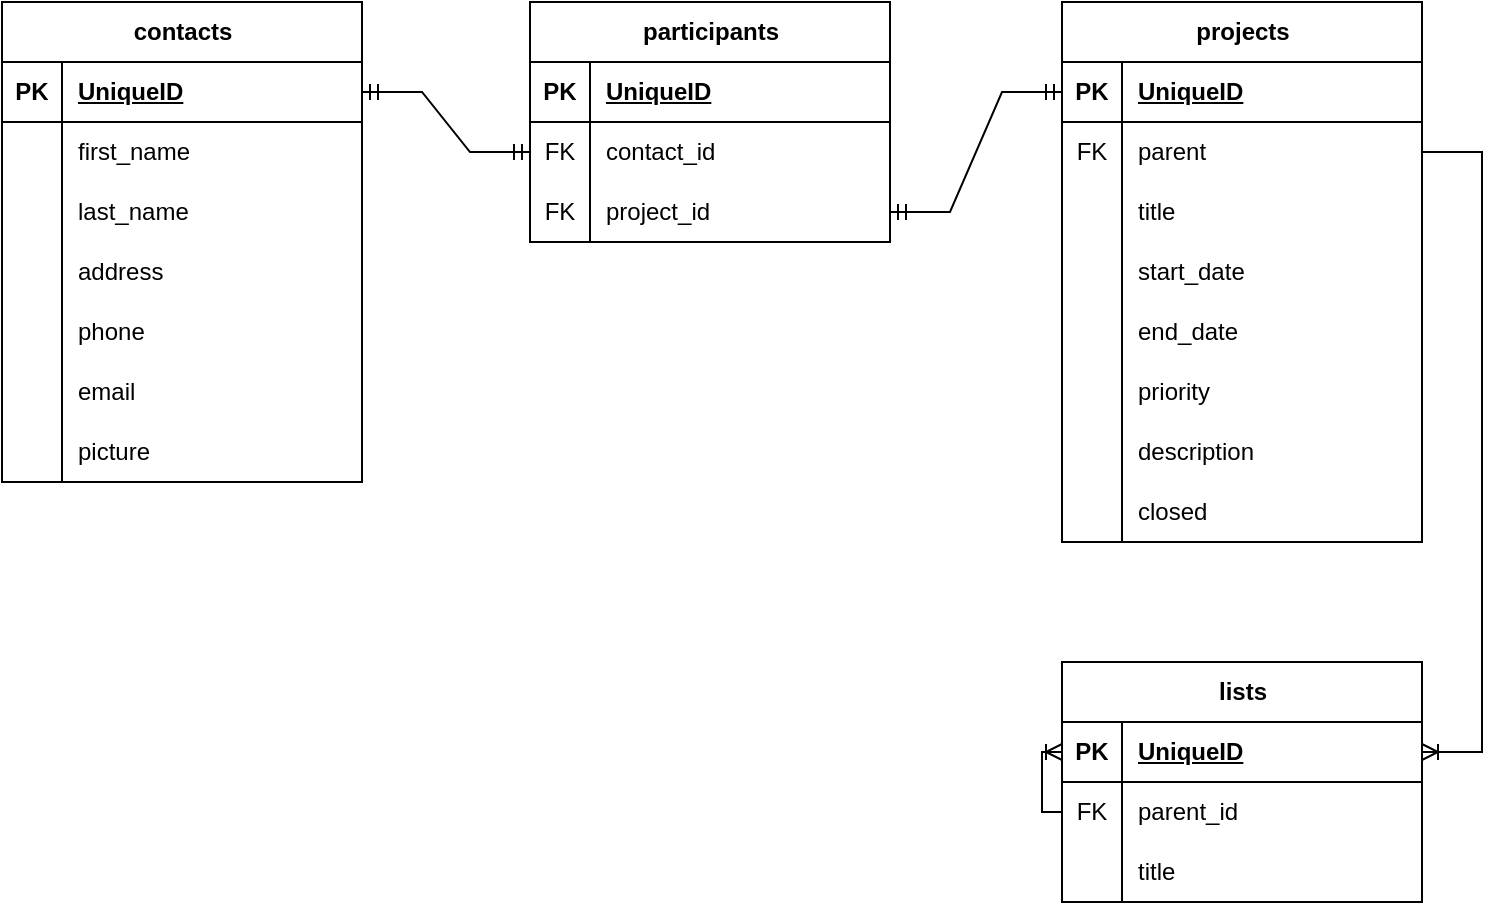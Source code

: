 <mxfile version="23.1.0" type="device" pages="2">
  <diagram name="Projekt" id="tBqUPEltD3KnJWZq26Ns">
    <mxGraphModel dx="1050" dy="617" grid="1" gridSize="10" guides="1" tooltips="1" connect="1" arrows="1" fold="1" page="1" pageScale="1" pageWidth="827" pageHeight="1169" math="0" shadow="0">
      <root>
        <mxCell id="0" />
        <mxCell id="1" parent="0" />
        <mxCell id="GG5JeXf6VGito8hK17r1-1" value="participants" style="shape=table;startSize=30;container=1;collapsible=1;childLayout=tableLayout;fixedRows=1;rowLines=0;fontStyle=1;align=center;resizeLast=1;html=1;" vertex="1" parent="1">
          <mxGeometry x="324" y="420" width="180" height="120" as="geometry" />
        </mxCell>
        <mxCell id="GG5JeXf6VGito8hK17r1-2" value="" style="shape=tableRow;horizontal=0;startSize=0;swimlaneHead=0;swimlaneBody=0;fillColor=none;collapsible=0;dropTarget=0;points=[[0,0.5],[1,0.5]];portConstraint=eastwest;top=0;left=0;right=0;bottom=1;" vertex="1" parent="GG5JeXf6VGito8hK17r1-1">
          <mxGeometry y="30" width="180" height="30" as="geometry" />
        </mxCell>
        <mxCell id="GG5JeXf6VGito8hK17r1-3" value="PK" style="shape=partialRectangle;connectable=0;fillColor=none;top=0;left=0;bottom=0;right=0;fontStyle=1;overflow=hidden;whiteSpace=wrap;html=1;" vertex="1" parent="GG5JeXf6VGito8hK17r1-2">
          <mxGeometry width="30" height="30" as="geometry">
            <mxRectangle width="30" height="30" as="alternateBounds" />
          </mxGeometry>
        </mxCell>
        <mxCell id="GG5JeXf6VGito8hK17r1-4" value="UniqueID" style="shape=partialRectangle;connectable=0;fillColor=none;top=0;left=0;bottom=0;right=0;align=left;spacingLeft=6;fontStyle=5;overflow=hidden;whiteSpace=wrap;html=1;" vertex="1" parent="GG5JeXf6VGito8hK17r1-2">
          <mxGeometry x="30" width="150" height="30" as="geometry">
            <mxRectangle width="150" height="30" as="alternateBounds" />
          </mxGeometry>
        </mxCell>
        <mxCell id="GG5JeXf6VGito8hK17r1-5" value="" style="shape=tableRow;horizontal=0;startSize=0;swimlaneHead=0;swimlaneBody=0;fillColor=none;collapsible=0;dropTarget=0;points=[[0,0.5],[1,0.5]];portConstraint=eastwest;top=0;left=0;right=0;bottom=0;" vertex="1" parent="GG5JeXf6VGito8hK17r1-1">
          <mxGeometry y="60" width="180" height="30" as="geometry" />
        </mxCell>
        <mxCell id="GG5JeXf6VGito8hK17r1-6" value="FK" style="shape=partialRectangle;connectable=0;fillColor=none;top=0;left=0;bottom=0;right=0;editable=1;overflow=hidden;whiteSpace=wrap;html=1;" vertex="1" parent="GG5JeXf6VGito8hK17r1-5">
          <mxGeometry width="30" height="30" as="geometry">
            <mxRectangle width="30" height="30" as="alternateBounds" />
          </mxGeometry>
        </mxCell>
        <mxCell id="GG5JeXf6VGito8hK17r1-7" value="contact_id" style="shape=partialRectangle;connectable=0;fillColor=none;top=0;left=0;bottom=0;right=0;align=left;spacingLeft=6;overflow=hidden;whiteSpace=wrap;html=1;" vertex="1" parent="GG5JeXf6VGito8hK17r1-5">
          <mxGeometry x="30" width="150" height="30" as="geometry">
            <mxRectangle width="150" height="30" as="alternateBounds" />
          </mxGeometry>
        </mxCell>
        <mxCell id="GG5JeXf6VGito8hK17r1-8" value="" style="shape=tableRow;horizontal=0;startSize=0;swimlaneHead=0;swimlaneBody=0;fillColor=none;collapsible=0;dropTarget=0;points=[[0,0.5],[1,0.5]];portConstraint=eastwest;top=0;left=0;right=0;bottom=0;" vertex="1" parent="GG5JeXf6VGito8hK17r1-1">
          <mxGeometry y="90" width="180" height="30" as="geometry" />
        </mxCell>
        <mxCell id="GG5JeXf6VGito8hK17r1-9" value="FK" style="shape=partialRectangle;connectable=0;fillColor=none;top=0;left=0;bottom=0;right=0;editable=1;overflow=hidden;whiteSpace=wrap;html=1;" vertex="1" parent="GG5JeXf6VGito8hK17r1-8">
          <mxGeometry width="30" height="30" as="geometry">
            <mxRectangle width="30" height="30" as="alternateBounds" />
          </mxGeometry>
        </mxCell>
        <mxCell id="GG5JeXf6VGito8hK17r1-10" value="project_id" style="shape=partialRectangle;connectable=0;fillColor=none;top=0;left=0;bottom=0;right=0;align=left;spacingLeft=6;overflow=hidden;whiteSpace=wrap;html=1;" vertex="1" parent="GG5JeXf6VGito8hK17r1-8">
          <mxGeometry x="30" width="150" height="30" as="geometry">
            <mxRectangle width="150" height="30" as="alternateBounds" />
          </mxGeometry>
        </mxCell>
        <mxCell id="GG5JeXf6VGito8hK17r1-14" value="projects" style="shape=table;startSize=30;container=1;collapsible=1;childLayout=tableLayout;fixedRows=1;rowLines=0;fontStyle=1;align=center;resizeLast=1;html=1;" vertex="1" parent="1">
          <mxGeometry x="590" y="420" width="180" height="270" as="geometry">
            <mxRectangle x="520" y="440" width="70" height="30" as="alternateBounds" />
          </mxGeometry>
        </mxCell>
        <mxCell id="GG5JeXf6VGito8hK17r1-15" value="" style="shape=tableRow;horizontal=0;startSize=0;swimlaneHead=0;swimlaneBody=0;fillColor=none;collapsible=0;dropTarget=0;points=[[0,0.5],[1,0.5]];portConstraint=eastwest;top=0;left=0;right=0;bottom=1;" vertex="1" parent="GG5JeXf6VGito8hK17r1-14">
          <mxGeometry y="30" width="180" height="30" as="geometry" />
        </mxCell>
        <mxCell id="GG5JeXf6VGito8hK17r1-16" value="PK" style="shape=partialRectangle;connectable=0;fillColor=none;top=0;left=0;bottom=0;right=0;fontStyle=1;overflow=hidden;whiteSpace=wrap;html=1;" vertex="1" parent="GG5JeXf6VGito8hK17r1-15">
          <mxGeometry width="30" height="30" as="geometry">
            <mxRectangle width="30" height="30" as="alternateBounds" />
          </mxGeometry>
        </mxCell>
        <mxCell id="GG5JeXf6VGito8hK17r1-17" value="UniqueID" style="shape=partialRectangle;connectable=0;fillColor=none;top=0;left=0;bottom=0;right=0;align=left;spacingLeft=6;fontStyle=5;overflow=hidden;whiteSpace=wrap;html=1;" vertex="1" parent="GG5JeXf6VGito8hK17r1-15">
          <mxGeometry x="30" width="150" height="30" as="geometry">
            <mxRectangle width="150" height="30" as="alternateBounds" />
          </mxGeometry>
        </mxCell>
        <mxCell id="GG5JeXf6VGito8hK17r1-119" value="" style="shape=tableRow;horizontal=0;startSize=0;swimlaneHead=0;swimlaneBody=0;fillColor=none;collapsible=0;dropTarget=0;points=[[0,0.5],[1,0.5]];portConstraint=eastwest;top=0;left=0;right=0;bottom=0;" vertex="1" parent="GG5JeXf6VGito8hK17r1-14">
          <mxGeometry y="60" width="180" height="30" as="geometry" />
        </mxCell>
        <mxCell id="GG5JeXf6VGito8hK17r1-120" value="FK" style="shape=partialRectangle;connectable=0;fillColor=none;top=0;left=0;bottom=0;right=0;editable=1;overflow=hidden;whiteSpace=wrap;html=1;" vertex="1" parent="GG5JeXf6VGito8hK17r1-119">
          <mxGeometry width="30" height="30" as="geometry">
            <mxRectangle width="30" height="30" as="alternateBounds" />
          </mxGeometry>
        </mxCell>
        <mxCell id="GG5JeXf6VGito8hK17r1-121" value="parent" style="shape=partialRectangle;connectable=0;fillColor=none;top=0;left=0;bottom=0;right=0;align=left;spacingLeft=6;overflow=hidden;whiteSpace=wrap;html=1;" vertex="1" parent="GG5JeXf6VGito8hK17r1-119">
          <mxGeometry x="30" width="150" height="30" as="geometry">
            <mxRectangle width="150" height="30" as="alternateBounds" />
          </mxGeometry>
        </mxCell>
        <mxCell id="GG5JeXf6VGito8hK17r1-18" value="" style="shape=tableRow;horizontal=0;startSize=0;swimlaneHead=0;swimlaneBody=0;fillColor=none;collapsible=0;dropTarget=0;points=[[0,0.5],[1,0.5]];portConstraint=eastwest;top=0;left=0;right=0;bottom=0;" vertex="1" parent="GG5JeXf6VGito8hK17r1-14">
          <mxGeometry y="90" width="180" height="30" as="geometry" />
        </mxCell>
        <mxCell id="GG5JeXf6VGito8hK17r1-19" value="" style="shape=partialRectangle;connectable=0;fillColor=none;top=0;left=0;bottom=0;right=0;editable=1;overflow=hidden;whiteSpace=wrap;html=1;" vertex="1" parent="GG5JeXf6VGito8hK17r1-18">
          <mxGeometry width="30" height="30" as="geometry">
            <mxRectangle width="30" height="30" as="alternateBounds" />
          </mxGeometry>
        </mxCell>
        <mxCell id="GG5JeXf6VGito8hK17r1-20" value="title" style="shape=partialRectangle;connectable=0;fillColor=none;top=0;left=0;bottom=0;right=0;align=left;spacingLeft=6;overflow=hidden;whiteSpace=wrap;html=1;" vertex="1" parent="GG5JeXf6VGito8hK17r1-18">
          <mxGeometry x="30" width="150" height="30" as="geometry">
            <mxRectangle width="150" height="30" as="alternateBounds" />
          </mxGeometry>
        </mxCell>
        <mxCell id="GG5JeXf6VGito8hK17r1-21" value="" style="shape=tableRow;horizontal=0;startSize=0;swimlaneHead=0;swimlaneBody=0;fillColor=none;collapsible=0;dropTarget=0;points=[[0,0.5],[1,0.5]];portConstraint=eastwest;top=0;left=0;right=0;bottom=0;" vertex="1" parent="GG5JeXf6VGito8hK17r1-14">
          <mxGeometry y="120" width="180" height="30" as="geometry" />
        </mxCell>
        <mxCell id="GG5JeXf6VGito8hK17r1-22" value="" style="shape=partialRectangle;connectable=0;fillColor=none;top=0;left=0;bottom=0;right=0;editable=1;overflow=hidden;whiteSpace=wrap;html=1;" vertex="1" parent="GG5JeXf6VGito8hK17r1-21">
          <mxGeometry width="30" height="30" as="geometry">
            <mxRectangle width="30" height="30" as="alternateBounds" />
          </mxGeometry>
        </mxCell>
        <mxCell id="GG5JeXf6VGito8hK17r1-23" value="start_date" style="shape=partialRectangle;connectable=0;fillColor=none;top=0;left=0;bottom=0;right=0;align=left;spacingLeft=6;overflow=hidden;whiteSpace=wrap;html=1;" vertex="1" parent="GG5JeXf6VGito8hK17r1-21">
          <mxGeometry x="30" width="150" height="30" as="geometry">
            <mxRectangle width="150" height="30" as="alternateBounds" />
          </mxGeometry>
        </mxCell>
        <mxCell id="GG5JeXf6VGito8hK17r1-24" value="" style="shape=tableRow;horizontal=0;startSize=0;swimlaneHead=0;swimlaneBody=0;fillColor=none;collapsible=0;dropTarget=0;points=[[0,0.5],[1,0.5]];portConstraint=eastwest;top=0;left=0;right=0;bottom=0;" vertex="1" parent="GG5JeXf6VGito8hK17r1-14">
          <mxGeometry y="150" width="180" height="30" as="geometry" />
        </mxCell>
        <mxCell id="GG5JeXf6VGito8hK17r1-25" value="" style="shape=partialRectangle;connectable=0;fillColor=none;top=0;left=0;bottom=0;right=0;editable=1;overflow=hidden;whiteSpace=wrap;html=1;" vertex="1" parent="GG5JeXf6VGito8hK17r1-24">
          <mxGeometry width="30" height="30" as="geometry">
            <mxRectangle width="30" height="30" as="alternateBounds" />
          </mxGeometry>
        </mxCell>
        <mxCell id="GG5JeXf6VGito8hK17r1-26" value="end_date" style="shape=partialRectangle;connectable=0;fillColor=none;top=0;left=0;bottom=0;right=0;align=left;spacingLeft=6;overflow=hidden;whiteSpace=wrap;html=1;" vertex="1" parent="GG5JeXf6VGito8hK17r1-24">
          <mxGeometry x="30" width="150" height="30" as="geometry">
            <mxRectangle width="150" height="30" as="alternateBounds" />
          </mxGeometry>
        </mxCell>
        <mxCell id="GG5JeXf6VGito8hK17r1-39" value="" style="shape=tableRow;horizontal=0;startSize=0;swimlaneHead=0;swimlaneBody=0;fillColor=none;collapsible=0;dropTarget=0;points=[[0,0.5],[1,0.5]];portConstraint=eastwest;top=0;left=0;right=0;bottom=0;" vertex="1" parent="GG5JeXf6VGito8hK17r1-14">
          <mxGeometry y="180" width="180" height="30" as="geometry" />
        </mxCell>
        <mxCell id="GG5JeXf6VGito8hK17r1-40" value="" style="shape=partialRectangle;connectable=0;fillColor=none;top=0;left=0;bottom=0;right=0;editable=1;overflow=hidden;whiteSpace=wrap;html=1;" vertex="1" parent="GG5JeXf6VGito8hK17r1-39">
          <mxGeometry width="30" height="30" as="geometry">
            <mxRectangle width="30" height="30" as="alternateBounds" />
          </mxGeometry>
        </mxCell>
        <mxCell id="GG5JeXf6VGito8hK17r1-41" value="priority" style="shape=partialRectangle;connectable=0;fillColor=none;top=0;left=0;bottom=0;right=0;align=left;spacingLeft=6;overflow=hidden;whiteSpace=wrap;html=1;" vertex="1" parent="GG5JeXf6VGito8hK17r1-39">
          <mxGeometry x="30" width="150" height="30" as="geometry">
            <mxRectangle width="150" height="30" as="alternateBounds" />
          </mxGeometry>
        </mxCell>
        <mxCell id="GG5JeXf6VGito8hK17r1-33" value="" style="shape=tableRow;horizontal=0;startSize=0;swimlaneHead=0;swimlaneBody=0;fillColor=none;collapsible=0;dropTarget=0;points=[[0,0.5],[1,0.5]];portConstraint=eastwest;top=0;left=0;right=0;bottom=0;" vertex="1" parent="GG5JeXf6VGito8hK17r1-14">
          <mxGeometry y="210" width="180" height="30" as="geometry" />
        </mxCell>
        <mxCell id="GG5JeXf6VGito8hK17r1-34" value="" style="shape=partialRectangle;connectable=0;fillColor=none;top=0;left=0;bottom=0;right=0;editable=1;overflow=hidden;whiteSpace=wrap;html=1;" vertex="1" parent="GG5JeXf6VGito8hK17r1-33">
          <mxGeometry width="30" height="30" as="geometry">
            <mxRectangle width="30" height="30" as="alternateBounds" />
          </mxGeometry>
        </mxCell>
        <mxCell id="GG5JeXf6VGito8hK17r1-35" value="description" style="shape=partialRectangle;connectable=0;fillColor=none;top=0;left=0;bottom=0;right=0;align=left;spacingLeft=6;overflow=hidden;whiteSpace=wrap;html=1;" vertex="1" parent="GG5JeXf6VGito8hK17r1-33">
          <mxGeometry x="30" width="150" height="30" as="geometry">
            <mxRectangle width="150" height="30" as="alternateBounds" />
          </mxGeometry>
        </mxCell>
        <mxCell id="GG5JeXf6VGito8hK17r1-101" value="" style="shape=tableRow;horizontal=0;startSize=0;swimlaneHead=0;swimlaneBody=0;fillColor=none;collapsible=0;dropTarget=0;points=[[0,0.5],[1,0.5]];portConstraint=eastwest;top=0;left=0;right=0;bottom=0;" vertex="1" parent="GG5JeXf6VGito8hK17r1-14">
          <mxGeometry y="240" width="180" height="30" as="geometry" />
        </mxCell>
        <mxCell id="GG5JeXf6VGito8hK17r1-102" value="" style="shape=partialRectangle;connectable=0;fillColor=none;top=0;left=0;bottom=0;right=0;editable=1;overflow=hidden;whiteSpace=wrap;html=1;" vertex="1" parent="GG5JeXf6VGito8hK17r1-101">
          <mxGeometry width="30" height="30" as="geometry">
            <mxRectangle width="30" height="30" as="alternateBounds" />
          </mxGeometry>
        </mxCell>
        <mxCell id="GG5JeXf6VGito8hK17r1-103" value="closed" style="shape=partialRectangle;connectable=0;fillColor=none;top=0;left=0;bottom=0;right=0;align=left;spacingLeft=6;overflow=hidden;whiteSpace=wrap;html=1;" vertex="1" parent="GG5JeXf6VGito8hK17r1-101">
          <mxGeometry x="30" width="150" height="30" as="geometry">
            <mxRectangle width="150" height="30" as="alternateBounds" />
          </mxGeometry>
        </mxCell>
        <mxCell id="GG5JeXf6VGito8hK17r1-27" value="" style="shape=tableRow;horizontal=0;startSize=0;swimlaneHead=0;swimlaneBody=0;fillColor=none;collapsible=0;dropTarget=0;points=[[0,0.5],[1,0.5]];portConstraint=eastwest;top=0;left=0;right=0;bottom=0;" vertex="1" parent="1">
          <mxGeometry x="520" y="590" width="180" height="30" as="geometry" />
        </mxCell>
        <mxCell id="GG5JeXf6VGito8hK17r1-28" value="" style="shape=partialRectangle;connectable=0;fillColor=none;top=0;left=0;bottom=0;right=0;editable=1;overflow=hidden;whiteSpace=wrap;html=1;" vertex="1" parent="GG5JeXf6VGito8hK17r1-27">
          <mxGeometry width="30" height="30" as="geometry">
            <mxRectangle width="30" height="30" as="alternateBounds" />
          </mxGeometry>
        </mxCell>
        <mxCell id="GG5JeXf6VGito8hK17r1-64" value="contacts" style="shape=table;startSize=30;container=1;collapsible=1;childLayout=tableLayout;fixedRows=1;rowLines=0;fontStyle=1;align=center;resizeLast=1;html=1;" vertex="1" parent="1">
          <mxGeometry x="60" y="420" width="180" height="240" as="geometry" />
        </mxCell>
        <mxCell id="GG5JeXf6VGito8hK17r1-65" value="" style="shape=tableRow;horizontal=0;startSize=0;swimlaneHead=0;swimlaneBody=0;fillColor=none;collapsible=0;dropTarget=0;points=[[0,0.5],[1,0.5]];portConstraint=eastwest;top=0;left=0;right=0;bottom=1;" vertex="1" parent="GG5JeXf6VGito8hK17r1-64">
          <mxGeometry y="30" width="180" height="30" as="geometry" />
        </mxCell>
        <mxCell id="GG5JeXf6VGito8hK17r1-66" value="PK" style="shape=partialRectangle;connectable=0;fillColor=none;top=0;left=0;bottom=0;right=0;fontStyle=1;overflow=hidden;whiteSpace=wrap;html=1;" vertex="1" parent="GG5JeXf6VGito8hK17r1-65">
          <mxGeometry width="30" height="30" as="geometry">
            <mxRectangle width="30" height="30" as="alternateBounds" />
          </mxGeometry>
        </mxCell>
        <mxCell id="GG5JeXf6VGito8hK17r1-67" value="UniqueID" style="shape=partialRectangle;connectable=0;fillColor=none;top=0;left=0;bottom=0;right=0;align=left;spacingLeft=6;fontStyle=5;overflow=hidden;whiteSpace=wrap;html=1;" vertex="1" parent="GG5JeXf6VGito8hK17r1-65">
          <mxGeometry x="30" width="150" height="30" as="geometry">
            <mxRectangle width="150" height="30" as="alternateBounds" />
          </mxGeometry>
        </mxCell>
        <mxCell id="GG5JeXf6VGito8hK17r1-68" value="" style="shape=tableRow;horizontal=0;startSize=0;swimlaneHead=0;swimlaneBody=0;fillColor=none;collapsible=0;dropTarget=0;points=[[0,0.5],[1,0.5]];portConstraint=eastwest;top=0;left=0;right=0;bottom=0;" vertex="1" parent="GG5JeXf6VGito8hK17r1-64">
          <mxGeometry y="60" width="180" height="30" as="geometry" />
        </mxCell>
        <mxCell id="GG5JeXf6VGito8hK17r1-69" value="" style="shape=partialRectangle;connectable=0;fillColor=none;top=0;left=0;bottom=0;right=0;editable=1;overflow=hidden;whiteSpace=wrap;html=1;" vertex="1" parent="GG5JeXf6VGito8hK17r1-68">
          <mxGeometry width="30" height="30" as="geometry">
            <mxRectangle width="30" height="30" as="alternateBounds" />
          </mxGeometry>
        </mxCell>
        <mxCell id="GG5JeXf6VGito8hK17r1-70" value="first_name&lt;span style=&quot;white-space: pre;&quot;&gt;&#x9;&lt;/span&gt;" style="shape=partialRectangle;connectable=0;fillColor=none;top=0;left=0;bottom=0;right=0;align=left;spacingLeft=6;overflow=hidden;whiteSpace=wrap;html=1;" vertex="1" parent="GG5JeXf6VGito8hK17r1-68">
          <mxGeometry x="30" width="150" height="30" as="geometry">
            <mxRectangle width="150" height="30" as="alternateBounds" />
          </mxGeometry>
        </mxCell>
        <mxCell id="GG5JeXf6VGito8hK17r1-71" value="" style="shape=tableRow;horizontal=0;startSize=0;swimlaneHead=0;swimlaneBody=0;fillColor=none;collapsible=0;dropTarget=0;points=[[0,0.5],[1,0.5]];portConstraint=eastwest;top=0;left=0;right=0;bottom=0;" vertex="1" parent="GG5JeXf6VGito8hK17r1-64">
          <mxGeometry y="90" width="180" height="30" as="geometry" />
        </mxCell>
        <mxCell id="GG5JeXf6VGito8hK17r1-72" value="" style="shape=partialRectangle;connectable=0;fillColor=none;top=0;left=0;bottom=0;right=0;editable=1;overflow=hidden;whiteSpace=wrap;html=1;" vertex="1" parent="GG5JeXf6VGito8hK17r1-71">
          <mxGeometry width="30" height="30" as="geometry">
            <mxRectangle width="30" height="30" as="alternateBounds" />
          </mxGeometry>
        </mxCell>
        <mxCell id="GG5JeXf6VGito8hK17r1-73" value="last_name" style="shape=partialRectangle;connectable=0;fillColor=none;top=0;left=0;bottom=0;right=0;align=left;spacingLeft=6;overflow=hidden;whiteSpace=wrap;html=1;" vertex="1" parent="GG5JeXf6VGito8hK17r1-71">
          <mxGeometry x="30" width="150" height="30" as="geometry">
            <mxRectangle width="150" height="30" as="alternateBounds" />
          </mxGeometry>
        </mxCell>
        <mxCell id="GG5JeXf6VGito8hK17r1-74" value="" style="shape=tableRow;horizontal=0;startSize=0;swimlaneHead=0;swimlaneBody=0;fillColor=none;collapsible=0;dropTarget=0;points=[[0,0.5],[1,0.5]];portConstraint=eastwest;top=0;left=0;right=0;bottom=0;" vertex="1" parent="GG5JeXf6VGito8hK17r1-64">
          <mxGeometry y="120" width="180" height="30" as="geometry" />
        </mxCell>
        <mxCell id="GG5JeXf6VGito8hK17r1-75" value="" style="shape=partialRectangle;connectable=0;fillColor=none;top=0;left=0;bottom=0;right=0;editable=1;overflow=hidden;whiteSpace=wrap;html=1;" vertex="1" parent="GG5JeXf6VGito8hK17r1-74">
          <mxGeometry width="30" height="30" as="geometry">
            <mxRectangle width="30" height="30" as="alternateBounds" />
          </mxGeometry>
        </mxCell>
        <mxCell id="GG5JeXf6VGito8hK17r1-76" value="address" style="shape=partialRectangle;connectable=0;fillColor=none;top=0;left=0;bottom=0;right=0;align=left;spacingLeft=6;overflow=hidden;whiteSpace=wrap;html=1;" vertex="1" parent="GG5JeXf6VGito8hK17r1-74">
          <mxGeometry x="30" width="150" height="30" as="geometry">
            <mxRectangle width="150" height="30" as="alternateBounds" />
          </mxGeometry>
        </mxCell>
        <mxCell id="GG5JeXf6VGito8hK17r1-77" value="" style="shape=tableRow;horizontal=0;startSize=0;swimlaneHead=0;swimlaneBody=0;fillColor=none;collapsible=0;dropTarget=0;points=[[0,0.5],[1,0.5]];portConstraint=eastwest;top=0;left=0;right=0;bottom=0;" vertex="1" parent="GG5JeXf6VGito8hK17r1-64">
          <mxGeometry y="150" width="180" height="30" as="geometry" />
        </mxCell>
        <mxCell id="GG5JeXf6VGito8hK17r1-78" value="" style="shape=partialRectangle;connectable=0;fillColor=none;top=0;left=0;bottom=0;right=0;editable=1;overflow=hidden;whiteSpace=wrap;html=1;" vertex="1" parent="GG5JeXf6VGito8hK17r1-77">
          <mxGeometry width="30" height="30" as="geometry">
            <mxRectangle width="30" height="30" as="alternateBounds" />
          </mxGeometry>
        </mxCell>
        <mxCell id="GG5JeXf6VGito8hK17r1-79" value="phone" style="shape=partialRectangle;connectable=0;fillColor=none;top=0;left=0;bottom=0;right=0;align=left;spacingLeft=6;overflow=hidden;whiteSpace=wrap;html=1;" vertex="1" parent="GG5JeXf6VGito8hK17r1-77">
          <mxGeometry x="30" width="150" height="30" as="geometry">
            <mxRectangle width="150" height="30" as="alternateBounds" />
          </mxGeometry>
        </mxCell>
        <mxCell id="GG5JeXf6VGito8hK17r1-80" value="" style="shape=tableRow;horizontal=0;startSize=0;swimlaneHead=0;swimlaneBody=0;fillColor=none;collapsible=0;dropTarget=0;points=[[0,0.5],[1,0.5]];portConstraint=eastwest;top=0;left=0;right=0;bottom=0;" vertex="1" parent="GG5JeXf6VGito8hK17r1-64">
          <mxGeometry y="180" width="180" height="30" as="geometry" />
        </mxCell>
        <mxCell id="GG5JeXf6VGito8hK17r1-81" value="" style="shape=partialRectangle;connectable=0;fillColor=none;top=0;left=0;bottom=0;right=0;editable=1;overflow=hidden;whiteSpace=wrap;html=1;" vertex="1" parent="GG5JeXf6VGito8hK17r1-80">
          <mxGeometry width="30" height="30" as="geometry">
            <mxRectangle width="30" height="30" as="alternateBounds" />
          </mxGeometry>
        </mxCell>
        <mxCell id="GG5JeXf6VGito8hK17r1-82" value="email" style="shape=partialRectangle;connectable=0;fillColor=none;top=0;left=0;bottom=0;right=0;align=left;spacingLeft=6;overflow=hidden;whiteSpace=wrap;html=1;" vertex="1" parent="GG5JeXf6VGito8hK17r1-80">
          <mxGeometry x="30" width="150" height="30" as="geometry">
            <mxRectangle width="150" height="30" as="alternateBounds" />
          </mxGeometry>
        </mxCell>
        <mxCell id="GG5JeXf6VGito8hK17r1-83" value="" style="shape=tableRow;horizontal=0;startSize=0;swimlaneHead=0;swimlaneBody=0;fillColor=none;collapsible=0;dropTarget=0;points=[[0,0.5],[1,0.5]];portConstraint=eastwest;top=0;left=0;right=0;bottom=0;" vertex="1" parent="GG5JeXf6VGito8hK17r1-64">
          <mxGeometry y="210" width="180" height="30" as="geometry" />
        </mxCell>
        <mxCell id="GG5JeXf6VGito8hK17r1-84" value="" style="shape=partialRectangle;connectable=0;fillColor=none;top=0;left=0;bottom=0;right=0;editable=1;overflow=hidden;whiteSpace=wrap;html=1;" vertex="1" parent="GG5JeXf6VGito8hK17r1-83">
          <mxGeometry width="30" height="30" as="geometry">
            <mxRectangle width="30" height="30" as="alternateBounds" />
          </mxGeometry>
        </mxCell>
        <mxCell id="GG5JeXf6VGito8hK17r1-85" value="picture" style="shape=partialRectangle;connectable=0;fillColor=none;top=0;left=0;bottom=0;right=0;align=left;spacingLeft=6;overflow=hidden;whiteSpace=wrap;html=1;" vertex="1" parent="GG5JeXf6VGito8hK17r1-83">
          <mxGeometry x="30" width="150" height="30" as="geometry">
            <mxRectangle width="150" height="30" as="alternateBounds" />
          </mxGeometry>
        </mxCell>
        <mxCell id="GG5JeXf6VGito8hK17r1-104" value="" style="edgeStyle=entityRelationEdgeStyle;fontSize=12;html=1;endArrow=ERmandOne;startArrow=ERmandOne;rounded=0;" edge="1" parent="1" source="GG5JeXf6VGito8hK17r1-65" target="GG5JeXf6VGito8hK17r1-5">
          <mxGeometry width="100" height="100" relative="1" as="geometry">
            <mxPoint x="370" y="730" as="sourcePoint" />
            <mxPoint x="470" y="630" as="targetPoint" />
          </mxGeometry>
        </mxCell>
        <mxCell id="GG5JeXf6VGito8hK17r1-105" value="" style="edgeStyle=entityRelationEdgeStyle;fontSize=12;html=1;endArrow=ERmandOne;startArrow=ERmandOne;rounded=0;" edge="1" parent="1" source="GG5JeXf6VGito8hK17r1-8" target="GG5JeXf6VGito8hK17r1-15">
          <mxGeometry width="100" height="100" relative="1" as="geometry">
            <mxPoint x="250" y="475" as="sourcePoint" />
            <mxPoint x="334" y="505" as="targetPoint" />
          </mxGeometry>
        </mxCell>
        <mxCell id="GG5JeXf6VGito8hK17r1-106" value="lists" style="shape=table;startSize=30;container=1;collapsible=1;childLayout=tableLayout;fixedRows=1;rowLines=0;fontStyle=1;align=center;resizeLast=1;html=1;" vertex="1" parent="1">
          <mxGeometry x="590" y="750" width="180" height="120" as="geometry" />
        </mxCell>
        <mxCell id="GG5JeXf6VGito8hK17r1-107" value="" style="shape=tableRow;horizontal=0;startSize=0;swimlaneHead=0;swimlaneBody=0;fillColor=none;collapsible=0;dropTarget=0;points=[[0,0.5],[1,0.5]];portConstraint=eastwest;top=0;left=0;right=0;bottom=1;" vertex="1" parent="GG5JeXf6VGito8hK17r1-106">
          <mxGeometry y="30" width="180" height="30" as="geometry" />
        </mxCell>
        <mxCell id="GG5JeXf6VGito8hK17r1-108" value="PK" style="shape=partialRectangle;connectable=0;fillColor=none;top=0;left=0;bottom=0;right=0;fontStyle=1;overflow=hidden;whiteSpace=wrap;html=1;" vertex="1" parent="GG5JeXf6VGito8hK17r1-107">
          <mxGeometry width="30" height="30" as="geometry">
            <mxRectangle width="30" height="30" as="alternateBounds" />
          </mxGeometry>
        </mxCell>
        <mxCell id="GG5JeXf6VGito8hK17r1-109" value="UniqueID" style="shape=partialRectangle;connectable=0;fillColor=none;top=0;left=0;bottom=0;right=0;align=left;spacingLeft=6;fontStyle=5;overflow=hidden;whiteSpace=wrap;html=1;" vertex="1" parent="GG5JeXf6VGito8hK17r1-107">
          <mxGeometry x="30" width="150" height="30" as="geometry">
            <mxRectangle width="150" height="30" as="alternateBounds" />
          </mxGeometry>
        </mxCell>
        <mxCell id="GG5JeXf6VGito8hK17r1-110" value="" style="shape=tableRow;horizontal=0;startSize=0;swimlaneHead=0;swimlaneBody=0;fillColor=none;collapsible=0;dropTarget=0;points=[[0,0.5],[1,0.5]];portConstraint=eastwest;top=0;left=0;right=0;bottom=0;" vertex="1" parent="GG5JeXf6VGito8hK17r1-106">
          <mxGeometry y="60" width="180" height="30" as="geometry" />
        </mxCell>
        <mxCell id="GG5JeXf6VGito8hK17r1-111" value="FK" style="shape=partialRectangle;connectable=0;fillColor=none;top=0;left=0;bottom=0;right=0;editable=1;overflow=hidden;whiteSpace=wrap;html=1;" vertex="1" parent="GG5JeXf6VGito8hK17r1-110">
          <mxGeometry width="30" height="30" as="geometry">
            <mxRectangle width="30" height="30" as="alternateBounds" />
          </mxGeometry>
        </mxCell>
        <mxCell id="GG5JeXf6VGito8hK17r1-112" value="parent_id" style="shape=partialRectangle;connectable=0;fillColor=none;top=0;left=0;bottom=0;right=0;align=left;spacingLeft=6;overflow=hidden;whiteSpace=wrap;html=1;" vertex="1" parent="GG5JeXf6VGito8hK17r1-110">
          <mxGeometry x="30" width="150" height="30" as="geometry">
            <mxRectangle width="150" height="30" as="alternateBounds" />
          </mxGeometry>
        </mxCell>
        <mxCell id="GG5JeXf6VGito8hK17r1-113" value="" style="shape=tableRow;horizontal=0;startSize=0;swimlaneHead=0;swimlaneBody=0;fillColor=none;collapsible=0;dropTarget=0;points=[[0,0.5],[1,0.5]];portConstraint=eastwest;top=0;left=0;right=0;bottom=0;" vertex="1" parent="GG5JeXf6VGito8hK17r1-106">
          <mxGeometry y="90" width="180" height="30" as="geometry" />
        </mxCell>
        <mxCell id="GG5JeXf6VGito8hK17r1-114" value="" style="shape=partialRectangle;connectable=0;fillColor=none;top=0;left=0;bottom=0;right=0;editable=1;overflow=hidden;whiteSpace=wrap;html=1;" vertex="1" parent="GG5JeXf6VGito8hK17r1-113">
          <mxGeometry width="30" height="30" as="geometry">
            <mxRectangle width="30" height="30" as="alternateBounds" />
          </mxGeometry>
        </mxCell>
        <mxCell id="GG5JeXf6VGito8hK17r1-115" value="title" style="shape=partialRectangle;connectable=0;fillColor=none;top=0;left=0;bottom=0;right=0;align=left;spacingLeft=6;overflow=hidden;whiteSpace=wrap;html=1;" vertex="1" parent="GG5JeXf6VGito8hK17r1-113">
          <mxGeometry x="30" width="150" height="30" as="geometry">
            <mxRectangle width="150" height="30" as="alternateBounds" />
          </mxGeometry>
        </mxCell>
        <mxCell id="GG5JeXf6VGito8hK17r1-123" value="" style="edgeStyle=orthogonalEdgeStyle;fontSize=12;html=1;endArrow=ERoneToMany;rounded=0;entryX=0;entryY=0.5;entryDx=0;entryDy=0;" edge="1" parent="GG5JeXf6VGito8hK17r1-106" source="GG5JeXf6VGito8hK17r1-110" target="GG5JeXf6VGito8hK17r1-107">
          <mxGeometry width="100" height="100" relative="1" as="geometry">
            <mxPoint x="-185" y="100" as="sourcePoint" />
            <mxPoint x="-185" y="50" as="targetPoint" />
          </mxGeometry>
        </mxCell>
        <mxCell id="GG5JeXf6VGito8hK17r1-122" value="" style="edgeStyle=entityRelationEdgeStyle;fontSize=12;html=1;endArrow=ERoneToMany;rounded=0;" edge="1" parent="1" source="GG5JeXf6VGito8hK17r1-119" target="GG5JeXf6VGito8hK17r1-107">
          <mxGeometry width="100" height="100" relative="1" as="geometry">
            <mxPoint x="270" y="820" as="sourcePoint" />
            <mxPoint x="370" y="720" as="targetPoint" />
          </mxGeometry>
        </mxCell>
      </root>
    </mxGraphModel>
  </diagram>
  <diagram id="PZvC7bh4CrfytTUESbwW" name="Seite-2">
    <mxGraphModel dx="1050" dy="617" grid="1" gridSize="10" guides="1" tooltips="1" connect="1" arrows="1" fold="1" page="1" pageScale="1" pageWidth="827" pageHeight="1169" math="0" shadow="0">
      <root>
        <mxCell id="0" />
        <mxCell id="1" parent="0" />
        <mxCell id="MJjTVCbg14JLUQll-97Z-1" value="&lt;font style=&quot;font-size: 16px;&quot;&gt;Chefarzt&lt;/font&gt;" style="whiteSpace=wrap;html=1;align=center;" vertex="1" parent="1">
          <mxGeometry x="79" y="200" width="100" height="40" as="geometry" />
        </mxCell>
        <mxCell id="MJjTVCbg14JLUQll-97Z-2" value="&lt;b&gt;arzt_id&lt;/b&gt;" style="whiteSpace=wrap;html=1;align=center;" vertex="1" parent="1">
          <mxGeometry x="179" y="200" width="100" height="40" as="geometry" />
        </mxCell>
        <mxCell id="MJjTVCbg14JLUQll-97Z-3" value="&lt;i&gt;station_id&lt;/i&gt;" style="whiteSpace=wrap;html=1;align=center;" vertex="1" parent="1">
          <mxGeometry x="279" y="200" width="100" height="40" as="geometry" />
        </mxCell>
        <mxCell id="MJjTVCbg14JLUQll-97Z-4" value="&lt;font style=&quot;font-size: 16px;&quot;&gt;Station&lt;/font&gt;" style="whiteSpace=wrap;html=1;align=center;" vertex="1" parent="1">
          <mxGeometry x="79" y="280" width="100" height="40" as="geometry" />
        </mxCell>
        <mxCell id="MJjTVCbg14JLUQll-97Z-5" value="&lt;font style=&quot;font-size: 16px;&quot;&gt;Zimmer&lt;/font&gt;" style="whiteSpace=wrap;html=1;align=center;" vertex="1" parent="1">
          <mxGeometry x="79" y="360" width="100" height="40" as="geometry" />
        </mxCell>
        <mxCell id="MJjTVCbg14JLUQll-97Z-6" value="&lt;font style=&quot;font-size: 16px;&quot;&gt;Behandlung&lt;/font&gt;" style="whiteSpace=wrap;html=1;align=center;" vertex="1" parent="1">
          <mxGeometry x="79" y="440" width="100" height="40" as="geometry" />
        </mxCell>
        <mxCell id="MJjTVCbg14JLUQll-97Z-7" value="&lt;font style=&quot;font-size: 16px;&quot;&gt;Patient&lt;/font&gt;" style="whiteSpace=wrap;html=1;align=center;" vertex="1" parent="1">
          <mxGeometry x="80" y="520" width="100" height="40" as="geometry" />
        </mxCell>
        <mxCell id="MJjTVCbg14JLUQll-97Z-8" value="&lt;font style=&quot;font-size: 16px;&quot;&gt;Kasse&lt;/font&gt;" style="whiteSpace=wrap;html=1;align=center;" vertex="1" parent="1">
          <mxGeometry x="80" y="600" width="100" height="40" as="geometry" />
        </mxCell>
        <mxCell id="MJjTVCbg14JLUQll-97Z-9" value="&lt;font style=&quot;font-size: 16px;&quot;&gt;Partner&lt;/font&gt;" style="whiteSpace=wrap;html=1;align=center;" vertex="1" parent="1">
          <mxGeometry x="80" y="680" width="100" height="40" as="geometry" />
        </mxCell>
        <mxCell id="MJjTVCbg14JLUQll-97Z-10" value="&lt;b&gt;station_id&lt;/b&gt;" style="whiteSpace=wrap;html=1;align=center;" vertex="1" parent="1">
          <mxGeometry x="179" y="280" width="100" height="40" as="geometry" />
        </mxCell>
        <mxCell id="MJjTVCbg14JLUQll-97Z-12" value="stockwerk" style="whiteSpace=wrap;html=1;align=center;" vertex="1" parent="1">
          <mxGeometry x="279" y="280" width="100" height="40" as="geometry" />
        </mxCell>
        <mxCell id="MJjTVCbg14JLUQll-97Z-13" value="&lt;b&gt;zimmer_id&lt;/b&gt;" style="whiteSpace=wrap;html=1;align=center;" vertex="1" parent="1">
          <mxGeometry x="179" y="360" width="100" height="40" as="geometry" />
        </mxCell>
        <mxCell id="MJjTVCbg14JLUQll-97Z-14" value="&lt;i&gt;station_id&lt;/i&gt;" style="whiteSpace=wrap;html=1;align=center;" vertex="1" parent="1">
          <mxGeometry x="279" y="360" width="100" height="40" as="geometry" />
        </mxCell>
        <mxCell id="MJjTVCbg14JLUQll-97Z-15" value="bettenzahl" style="whiteSpace=wrap;html=1;align=center;" vertex="1" parent="1">
          <mxGeometry x="379" y="360" width="100" height="40" as="geometry" />
        </mxCell>
        <mxCell id="MJjTVCbg14JLUQll-97Z-16" value="austattung" style="whiteSpace=wrap;html=1;align=center;" vertex="1" parent="1">
          <mxGeometry x="479" y="360" width="100" height="40" as="geometry" />
        </mxCell>
        <mxCell id="MJjTVCbg14JLUQll-97Z-17" value="&lt;b&gt;behandlung_id&lt;/b&gt;" style="whiteSpace=wrap;html=1;align=center;" vertex="1" parent="1">
          <mxGeometry x="179" y="440" width="100" height="40" as="geometry" />
        </mxCell>
        <mxCell id="MJjTVCbg14JLUQll-97Z-18" value="&lt;i&gt;patient_id&lt;/i&gt;" style="whiteSpace=wrap;html=1;align=center;" vertex="1" parent="1">
          <mxGeometry x="279" y="440" width="100" height="40" as="geometry" />
        </mxCell>
        <mxCell id="MJjTVCbg14JLUQll-97Z-19" value="&lt;i&gt;krankheit_id&lt;/i&gt;" style="whiteSpace=wrap;html=1;align=center;" vertex="1" parent="1">
          <mxGeometry x="379" y="440" width="100" height="40" as="geometry" />
        </mxCell>
        <mxCell id="MJjTVCbg14JLUQll-97Z-20" value="&lt;i&gt;zimmer_id&lt;/i&gt;" style="whiteSpace=wrap;html=1;align=center;" vertex="1" parent="1">
          <mxGeometry x="479" y="440" width="100" height="40" as="geometry" />
        </mxCell>
        <mxCell id="MJjTVCbg14JLUQll-97Z-21" value="zeit" style="whiteSpace=wrap;html=1;align=center;" vertex="1" parent="1">
          <mxGeometry x="579" y="440" width="100" height="40" as="geometry" />
        </mxCell>
        <mxCell id="MJjTVCbg14JLUQll-97Z-22" value="ergebnis" style="whiteSpace=wrap;html=1;align=center;" vertex="1" parent="1">
          <mxGeometry x="679" y="440" width="100" height="40" as="geometry" />
        </mxCell>
        <mxCell id="MJjTVCbg14JLUQll-97Z-23" value="&lt;b&gt;patient_id&lt;/b&gt;" style="whiteSpace=wrap;html=1;align=center;" vertex="1" parent="1">
          <mxGeometry x="180" y="520" width="100" height="40" as="geometry" />
        </mxCell>
        <mxCell id="MJjTVCbg14JLUQll-97Z-24" value="&lt;i&gt;kassen_id&lt;/i&gt;" style="whiteSpace=wrap;html=1;align=center;" vertex="1" parent="1">
          <mxGeometry x="280" y="520" width="100" height="40" as="geometry" />
        </mxCell>
        <mxCell id="MJjTVCbg14JLUQll-97Z-25" value="name" style="whiteSpace=wrap;html=1;align=center;" vertex="1" parent="1">
          <mxGeometry x="379" y="520" width="100" height="40" as="geometry" />
        </mxCell>
        <mxCell id="MJjTVCbg14JLUQll-97Z-26" value="&lt;b&gt;kassen_id&lt;/b&gt;" style="whiteSpace=wrap;html=1;align=center;" vertex="1" parent="1">
          <mxGeometry x="180" y="600" width="100" height="40" as="geometry" />
        </mxCell>
        <mxCell id="MJjTVCbg14JLUQll-97Z-27" value="&lt;i&gt;partner_id&lt;/i&gt;" style="whiteSpace=wrap;html=1;align=center;" vertex="1" parent="1">
          <mxGeometry x="280" y="600" width="100" height="40" as="geometry" />
        </mxCell>
        <mxCell id="MJjTVCbg14JLUQll-97Z-28" value="&lt;b&gt;partner_id&lt;/b&gt;" style="whiteSpace=wrap;html=1;align=center;" vertex="1" parent="1">
          <mxGeometry x="180" y="680" width="100" height="40" as="geometry" />
        </mxCell>
        <mxCell id="MJjTVCbg14JLUQll-97Z-29" value="telefon" style="whiteSpace=wrap;html=1;align=center;" vertex="1" parent="1">
          <mxGeometry x="280" y="680" width="100" height="40" as="geometry" />
        </mxCell>
        <mxCell id="MJjTVCbg14JLUQll-97Z-30" value="email" style="whiteSpace=wrap;html=1;align=center;" vertex="1" parent="1">
          <mxGeometry x="380" y="680" width="100" height="40" as="geometry" />
        </mxCell>
        <mxCell id="MJjTVCbg14JLUQll-97Z-31" value="&lt;font style=&quot;font-size: 16px;&quot;&gt;Krankheit&lt;/font&gt;" style="whiteSpace=wrap;html=1;align=center;" vertex="1" parent="1">
          <mxGeometry x="579" y="520" width="100" height="40" as="geometry" />
        </mxCell>
        <mxCell id="MJjTVCbg14JLUQll-97Z-32" value="&lt;b&gt;krankheit_id&lt;/b&gt;" style="whiteSpace=wrap;html=1;align=center;" vertex="1" parent="1">
          <mxGeometry x="679" y="520" width="100" height="40" as="geometry" />
        </mxCell>
        <mxCell id="MJjTVCbg14JLUQll-97Z-33" value="" style="edgeStyle=orthogonalEdgeStyle;fontSize=12;html=1;endArrow=ERmandOne;startArrow=ERmandOne;rounded=0;" edge="1" parent="1" source="MJjTVCbg14JLUQll-97Z-3" target="MJjTVCbg14JLUQll-97Z-10">
          <mxGeometry width="100" height="100" relative="1" as="geometry">
            <mxPoint x="450" y="330" as="sourcePoint" />
            <mxPoint x="550" y="230" as="targetPoint" />
          </mxGeometry>
        </mxCell>
        <mxCell id="MJjTVCbg14JLUQll-97Z-34" value="" style="edgeStyle=orthogonalEdgeStyle;fontSize=12;html=1;endArrow=ERmandOne;startArrow=ERoneToMany;rounded=0;startFill=0;" edge="1" parent="1" source="MJjTVCbg14JLUQll-97Z-14" target="MJjTVCbg14JLUQll-97Z-10">
          <mxGeometry width="100" height="100" relative="1" as="geometry">
            <mxPoint x="339" y="250" as="sourcePoint" />
            <mxPoint x="239" y="290" as="targetPoint" />
          </mxGeometry>
        </mxCell>
        <mxCell id="MJjTVCbg14JLUQll-97Z-35" value="" style="edgeStyle=orthogonalEdgeStyle;fontSize=12;html=1;endArrow=ERmandOne;startArrow=ERmandOne;rounded=0;strokeColor=default;" edge="1" parent="1" source="MJjTVCbg14JLUQll-97Z-28" target="MJjTVCbg14JLUQll-97Z-27">
          <mxGeometry width="100" height="100" relative="1" as="geometry">
            <mxPoint x="349" y="260" as="sourcePoint" />
            <mxPoint x="249" y="300" as="targetPoint" />
          </mxGeometry>
        </mxCell>
        <mxCell id="MJjTVCbg14JLUQll-97Z-36" value="" style="edgeStyle=orthogonalEdgeStyle;fontSize=12;html=1;endArrow=ERmany;startArrow=ERmandOne;rounded=0;endFill=0;" edge="1" parent="1" source="MJjTVCbg14JLUQll-97Z-26" target="MJjTVCbg14JLUQll-97Z-24">
          <mxGeometry width="100" height="100" relative="1" as="geometry">
            <mxPoint x="240" y="690" as="sourcePoint" />
            <mxPoint x="340" y="650" as="targetPoint" />
          </mxGeometry>
        </mxCell>
        <mxCell id="MJjTVCbg14JLUQll-97Z-37" value="" style="edgeStyle=orthogonalEdgeStyle;fontSize=12;html=1;endArrow=ERmany;startArrow=ERmandOne;rounded=0;endFill=0;" edge="1" parent="1" source="MJjTVCbg14JLUQll-97Z-13" target="MJjTVCbg14JLUQll-97Z-20">
          <mxGeometry width="100" height="100" relative="1" as="geometry">
            <mxPoint x="240" y="610" as="sourcePoint" />
            <mxPoint x="340" y="570" as="targetPoint" />
            <Array as="points">
              <mxPoint x="229" y="420" />
              <mxPoint x="529" y="420" />
            </Array>
          </mxGeometry>
        </mxCell>
        <mxCell id="MJjTVCbg14JLUQll-97Z-38" value="" style="edgeStyle=orthogonalEdgeStyle;fontSize=12;html=1;endArrow=ERmandOne;startArrow=ERmany;rounded=0;endFill=0;startFill=0;" edge="1" parent="1" source="MJjTVCbg14JLUQll-97Z-19" target="MJjTVCbg14JLUQll-97Z-32">
          <mxGeometry width="100" height="100" relative="1" as="geometry">
            <mxPoint x="239" y="410" as="sourcePoint" />
            <mxPoint x="539" y="450" as="targetPoint" />
            <Array as="points">
              <mxPoint x="429" y="500" />
              <mxPoint x="729" y="500" />
            </Array>
          </mxGeometry>
        </mxCell>
        <mxCell id="MJjTVCbg14JLUQll-97Z-39" value="" style="edgeStyle=orthogonalEdgeStyle;fontSize=12;html=1;endArrow=ERmandOne;startArrow=ERoneToMany;rounded=0;endFill=0;startFill=0;" edge="1" parent="1" source="MJjTVCbg14JLUQll-97Z-18" target="MJjTVCbg14JLUQll-97Z-23">
          <mxGeometry width="100" height="100" relative="1" as="geometry">
            <mxPoint x="439" y="490" as="sourcePoint" />
            <mxPoint x="739" y="530" as="targetPoint" />
          </mxGeometry>
        </mxCell>
      </root>
    </mxGraphModel>
  </diagram>
</mxfile>
